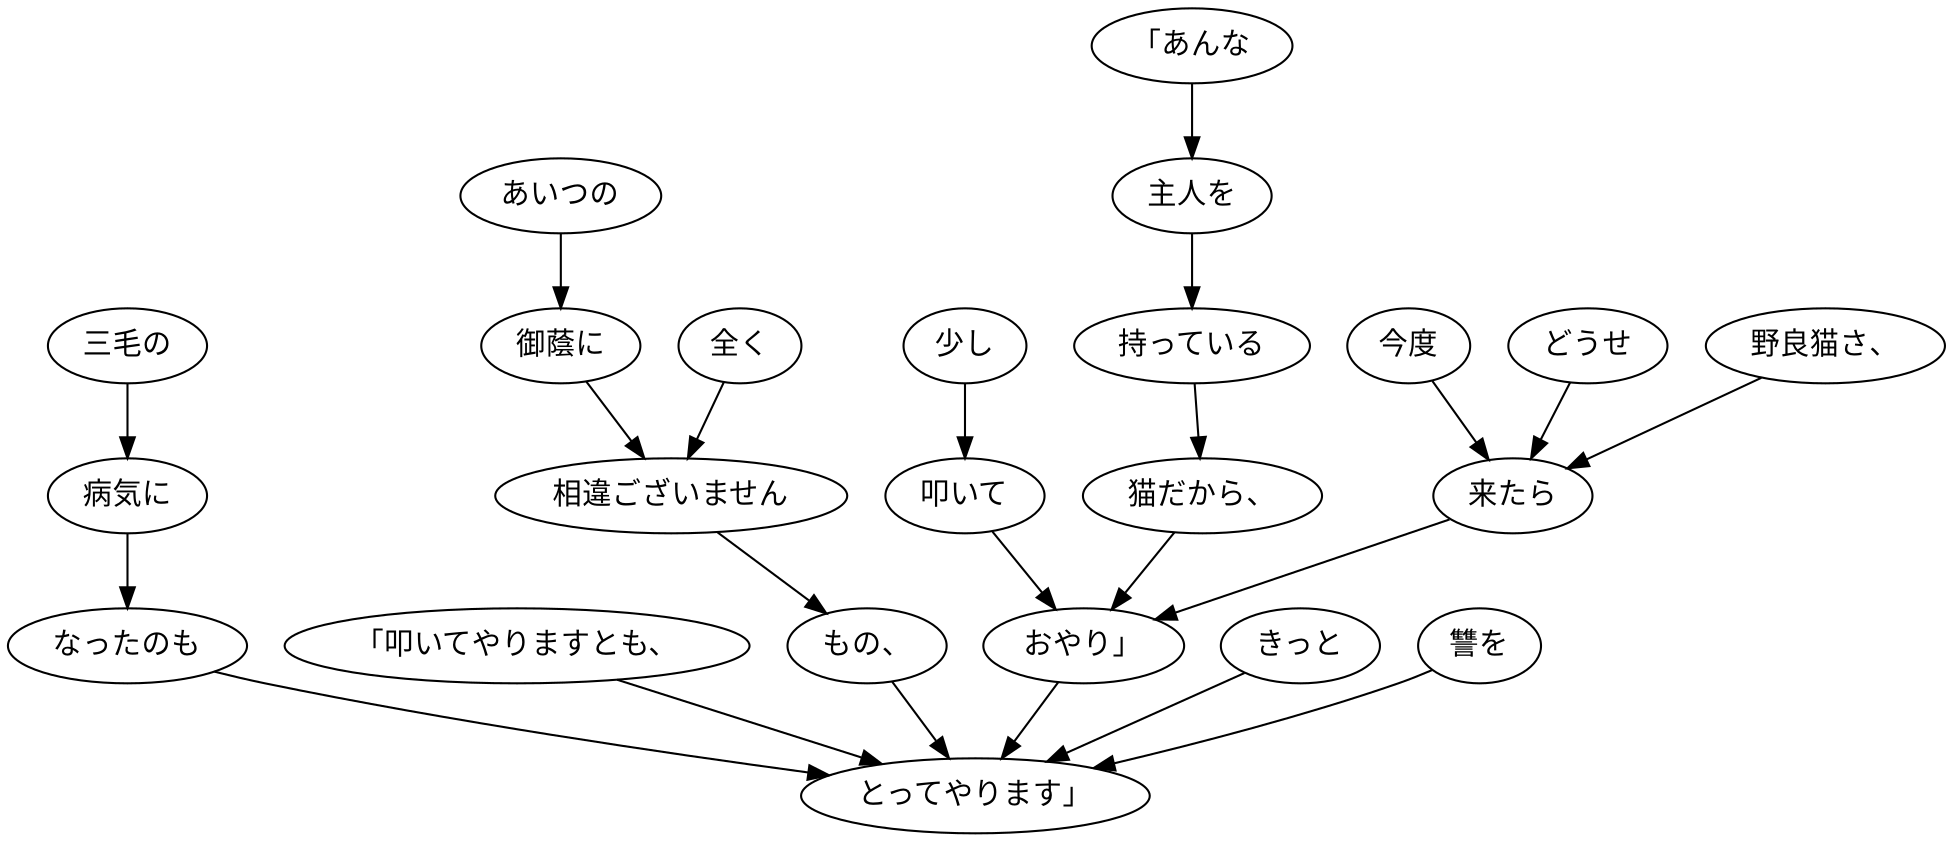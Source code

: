 digraph graph951 {
	node0 [label="「あんな"];
	node1 [label="主人を"];
	node2 [label="持っている"];
	node3 [label="猫だから、"];
	node4 [label="どうせ"];
	node5 [label="野良猫さ、"];
	node6 [label="今度"];
	node7 [label="来たら"];
	node8 [label="少し"];
	node9 [label="叩いて"];
	node10 [label="おやり」"];
	node11 [label="「叩いてやりますとも、"];
	node12 [label="三毛の"];
	node13 [label="病気に"];
	node14 [label="なったのも"];
	node15 [label="全く"];
	node16 [label="あいつの"];
	node17 [label="御蔭に"];
	node18 [label="相違ございません"];
	node19 [label="もの、"];
	node20 [label="きっと"];
	node21 [label="讐を"];
	node22 [label="とってやります」"];
	node0 -> node1;
	node1 -> node2;
	node2 -> node3;
	node3 -> node10;
	node4 -> node7;
	node5 -> node7;
	node6 -> node7;
	node7 -> node10;
	node8 -> node9;
	node9 -> node10;
	node10 -> node22;
	node11 -> node22;
	node12 -> node13;
	node13 -> node14;
	node14 -> node22;
	node15 -> node18;
	node16 -> node17;
	node17 -> node18;
	node18 -> node19;
	node19 -> node22;
	node20 -> node22;
	node21 -> node22;
}
